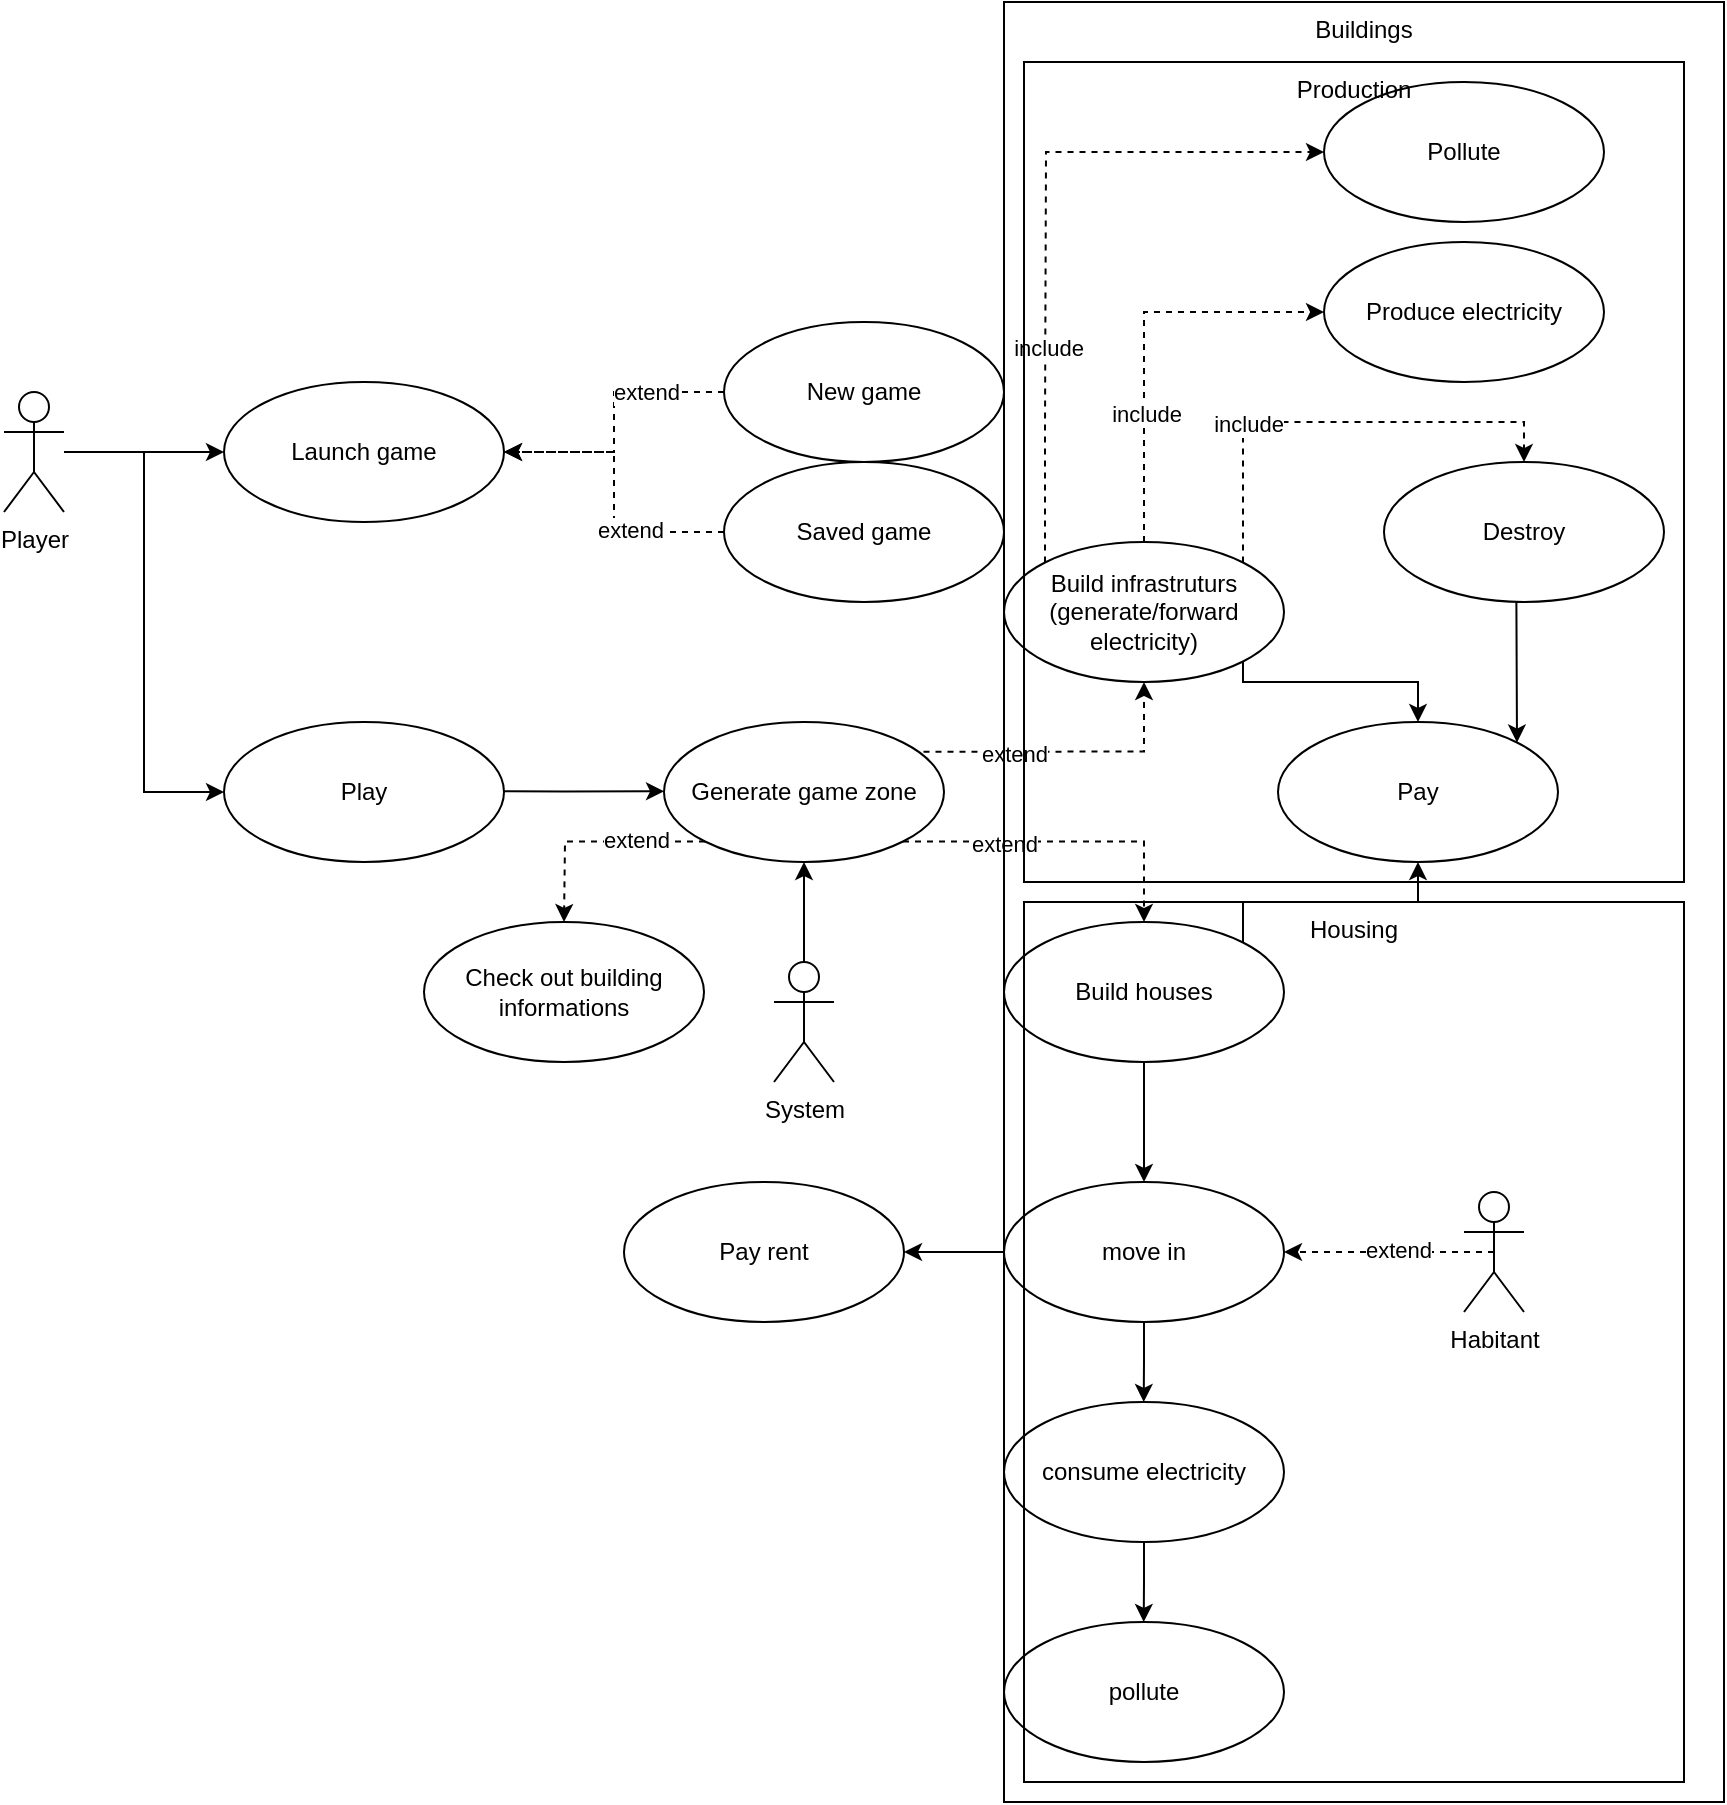 <mxfile version="15.7.3" type="device"><diagram id="FSXqijwKMPjRBOXULCdf" name="Page-1"><mxGraphModel dx="1221" dy="1824" grid="1" gridSize="10" guides="1" tooltips="1" connect="1" arrows="1" fold="1" page="1" pageScale="1" pageWidth="827" pageHeight="1169" math="0" shadow="0"><root><mxCell id="0"/><mxCell id="1" parent="0"/><mxCell id="SlWkBKdwyY89Y219BXuI-10" value="" style="edgeStyle=orthogonalEdgeStyle;rounded=0;orthogonalLoop=1;jettySize=auto;html=1;" parent="1" source="SlWkBKdwyY89Y219BXuI-1" target="SlWkBKdwyY89Y219BXuI-8" edge="1"><mxGeometry relative="1" as="geometry"/></mxCell><mxCell id="SlWkBKdwyY89Y219BXuI-19" style="edgeStyle=orthogonalEdgeStyle;rounded=0;orthogonalLoop=1;jettySize=auto;html=1;entryX=0;entryY=0.5;entryDx=0;entryDy=0;" parent="1" source="SlWkBKdwyY89Y219BXuI-1" target="SlWkBKdwyY89Y219BXuI-18" edge="1"><mxGeometry relative="1" as="geometry"/></mxCell><mxCell id="SlWkBKdwyY89Y219BXuI-1" value="Player" style="shape=umlActor;verticalLabelPosition=bottom;verticalAlign=top;html=1;" parent="1" vertex="1"><mxGeometry x="50" y="35" width="30" height="60" as="geometry"/></mxCell><mxCell id="SlWkBKdwyY89Y219BXuI-8" value="Launch game" style="ellipse;whiteSpace=wrap;html=1;" parent="1" vertex="1"><mxGeometry x="160" y="30" width="140" height="70" as="geometry"/></mxCell><mxCell id="SlWkBKdwyY89Y219BXuI-13" style="rounded=0;orthogonalLoop=1;jettySize=auto;html=1;entryX=1;entryY=0.5;entryDx=0;entryDy=0;edgeStyle=orthogonalEdgeStyle;dashed=1;" parent="1" source="SlWkBKdwyY89Y219BXuI-11" target="SlWkBKdwyY89Y219BXuI-8" edge="1"><mxGeometry relative="1" as="geometry"/></mxCell><mxCell id="SlWkBKdwyY89Y219BXuI-17" value="extend" style="edgeLabel;html=1;align=center;verticalAlign=middle;resizable=0;points=[];" parent="SlWkBKdwyY89Y219BXuI-13" vertex="1" connectable="0"><mxGeometry x="-0.443" relative="1" as="geometry"><mxPoint as="offset"/></mxGeometry></mxCell><mxCell id="SlWkBKdwyY89Y219BXuI-11" value="New game" style="ellipse;whiteSpace=wrap;html=1;" parent="1" vertex="1"><mxGeometry x="410" width="140" height="70" as="geometry"/></mxCell><mxCell id="SlWkBKdwyY89Y219BXuI-15" style="edgeStyle=orthogonalEdgeStyle;rounded=0;orthogonalLoop=1;jettySize=auto;html=1;dashed=1;" parent="1" source="SlWkBKdwyY89Y219BXuI-14" target="SlWkBKdwyY89Y219BXuI-8" edge="1"><mxGeometry relative="1" as="geometry"/></mxCell><mxCell id="SlWkBKdwyY89Y219BXuI-16" value="extend" style="edgeLabel;html=1;align=center;verticalAlign=middle;resizable=0;points=[];" parent="SlWkBKdwyY89Y219BXuI-15" vertex="1" connectable="0"><mxGeometry x="-0.373" y="-1" relative="1" as="geometry"><mxPoint as="offset"/></mxGeometry></mxCell><mxCell id="SlWkBKdwyY89Y219BXuI-14" value="Saved game" style="ellipse;whiteSpace=wrap;html=1;" parent="1" vertex="1"><mxGeometry x="410" y="70" width="140" height="70" as="geometry"/></mxCell><mxCell id="SlWkBKdwyY89Y219BXuI-18" value="Play" style="ellipse;whiteSpace=wrap;html=1;" parent="1" vertex="1"><mxGeometry x="160" y="200" width="140" height="70" as="geometry"/></mxCell><mxCell id="-1FYHeziOADMy3loAKhs-10" style="edgeStyle=orthogonalEdgeStyle;rounded=0;orthogonalLoop=1;jettySize=auto;html=1;exitX=0.5;exitY=0;exitDx=0;exitDy=0;exitPerimeter=0;entryX=0.5;entryY=1;entryDx=0;entryDy=0;" edge="1" parent="1" source="-1FYHeziOADMy3loAKhs-1" target="-1FYHeziOADMy3loAKhs-8"><mxGeometry relative="1" as="geometry"/></mxCell><mxCell id="-1FYHeziOADMy3loAKhs-1" value="System" style="shape=umlActor;verticalLabelPosition=bottom;verticalAlign=top;html=1;" vertex="1" parent="1"><mxGeometry x="435" y="320" width="30" height="60" as="geometry"/></mxCell><mxCell id="-1FYHeziOADMy3loAKhs-4" value="" style="edgeStyle=orthogonalEdgeStyle;rounded=0;orthogonalLoop=1;jettySize=auto;html=1;" edge="1" parent="1"><mxGeometry relative="1" as="geometry"><mxPoint x="300" y="234.66" as="sourcePoint"/><mxPoint x="380.0" y="234.66" as="targetPoint"/><Array as="points"><mxPoint x="330" y="235"/><mxPoint x="330" y="235"/></Array></mxGeometry></mxCell><mxCell id="-1FYHeziOADMy3loAKhs-8" value="Generate game zone" style="ellipse;whiteSpace=wrap;html=1;" vertex="1" parent="1"><mxGeometry x="380" y="200" width="140" height="70" as="geometry"/></mxCell><mxCell id="-1FYHeziOADMy3loAKhs-27" style="edgeStyle=orthogonalEdgeStyle;rounded=0;orthogonalLoop=1;jettySize=auto;html=1;exitX=0.5;exitY=1;exitDx=0;exitDy=0;entryX=0.5;entryY=0;entryDx=0;entryDy=0;" edge="1" parent="1" source="-1FYHeziOADMy3loAKhs-13" target="-1FYHeziOADMy3loAKhs-24"><mxGeometry relative="1" as="geometry"/></mxCell><mxCell id="-1FYHeziOADMy3loAKhs-39" style="edgeStyle=orthogonalEdgeStyle;rounded=0;orthogonalLoop=1;jettySize=auto;html=1;exitX=1;exitY=0;exitDx=0;exitDy=0;entryX=0.5;entryY=1;entryDx=0;entryDy=0;" edge="1" parent="1" source="-1FYHeziOADMy3loAKhs-13" target="-1FYHeziOADMy3loAKhs-37"><mxGeometry relative="1" as="geometry"><Array as="points"><mxPoint x="670" y="290"/><mxPoint x="757" y="290"/></Array></mxGeometry></mxCell><mxCell id="-1FYHeziOADMy3loAKhs-13" value="Build houses" style="ellipse;whiteSpace=wrap;html=1;" vertex="1" parent="1"><mxGeometry x="550" y="300" width="140" height="70" as="geometry"/></mxCell><mxCell id="-1FYHeziOADMy3loAKhs-14" style="edgeStyle=orthogonalEdgeStyle;rounded=0;orthogonalLoop=1;jettySize=auto;html=1;dashed=1;entryX=0.5;entryY=0;entryDx=0;entryDy=0;exitX=1;exitY=1;exitDx=0;exitDy=0;" edge="1" parent="1" source="-1FYHeziOADMy3loAKhs-8" target="-1FYHeziOADMy3loAKhs-13"><mxGeometry relative="1" as="geometry"><mxPoint x="524.0" y="240.004" as="sourcePoint"/><mxPoint x="690" y="240" as="targetPoint"/><Array as="points"><mxPoint x="620" y="260"/></Array></mxGeometry></mxCell><mxCell id="-1FYHeziOADMy3loAKhs-15" value="extend" style="edgeLabel;html=1;align=center;verticalAlign=middle;resizable=0;points=[];" vertex="1" connectable="0" parent="-1FYHeziOADMy3loAKhs-14"><mxGeometry x="-0.373" y="-1" relative="1" as="geometry"><mxPoint as="offset"/></mxGeometry></mxCell><mxCell id="-1FYHeziOADMy3loAKhs-18" style="edgeStyle=orthogonalEdgeStyle;rounded=0;orthogonalLoop=1;jettySize=auto;html=1;dashed=1;exitX=1;exitY=1;exitDx=0;exitDy=0;" edge="1" parent="1"><mxGeometry relative="1" as="geometry"><mxPoint x="509.743" y="214.835" as="sourcePoint"/><mxPoint x="620" y="180" as="targetPoint"/><Array as="points"><mxPoint x="620" y="215"/><mxPoint x="620" y="180"/></Array></mxGeometry></mxCell><mxCell id="-1FYHeziOADMy3loAKhs-19" value="extend" style="edgeLabel;html=1;align=center;verticalAlign=middle;resizable=0;points=[];" vertex="1" connectable="0" parent="-1FYHeziOADMy3loAKhs-18"><mxGeometry x="-0.373" y="-1" relative="1" as="geometry"><mxPoint as="offset"/></mxGeometry></mxCell><mxCell id="-1FYHeziOADMy3loAKhs-38" style="edgeStyle=orthogonalEdgeStyle;rounded=0;orthogonalLoop=1;jettySize=auto;html=1;exitX=1;exitY=1;exitDx=0;exitDy=0;entryX=0.5;entryY=0;entryDx=0;entryDy=0;" edge="1" parent="1" source="-1FYHeziOADMy3loAKhs-20" target="-1FYHeziOADMy3loAKhs-37"><mxGeometry relative="1" as="geometry"><Array as="points"><mxPoint x="670" y="180"/><mxPoint x="757" y="180"/></Array></mxGeometry></mxCell><mxCell id="-1FYHeziOADMy3loAKhs-20" value="Build infrastruturs (generate/forward electricity)" style="ellipse;whiteSpace=wrap;html=1;" vertex="1" parent="1"><mxGeometry x="550" y="110" width="140" height="70" as="geometry"/></mxCell><mxCell id="-1FYHeziOADMy3loAKhs-21" value="Habitant" style="shape=umlActor;verticalLabelPosition=bottom;verticalAlign=top;html=1;" vertex="1" parent="1"><mxGeometry x="780" y="435" width="30" height="60" as="geometry"/></mxCell><mxCell id="-1FYHeziOADMy3loAKhs-32" style="edgeStyle=orthogonalEdgeStyle;rounded=0;orthogonalLoop=1;jettySize=auto;html=1;exitX=0.5;exitY=1;exitDx=0;exitDy=0;" edge="1" parent="1" source="-1FYHeziOADMy3loAKhs-24"><mxGeometry relative="1" as="geometry"><mxPoint x="619.862" y="540" as="targetPoint"/></mxGeometry></mxCell><mxCell id="-1FYHeziOADMy3loAKhs-40" style="edgeStyle=orthogonalEdgeStyle;rounded=0;orthogonalLoop=1;jettySize=auto;html=1;exitX=0;exitY=0.5;exitDx=0;exitDy=0;" edge="1" parent="1" source="-1FYHeziOADMy3loAKhs-24"><mxGeometry relative="1" as="geometry"><mxPoint x="500" y="465" as="targetPoint"/></mxGeometry></mxCell><mxCell id="-1FYHeziOADMy3loAKhs-24" value="move in" style="ellipse;whiteSpace=wrap;html=1;" vertex="1" parent="1"><mxGeometry x="550" y="430" width="140" height="70" as="geometry"/></mxCell><mxCell id="-1FYHeziOADMy3loAKhs-30" style="edgeStyle=orthogonalEdgeStyle;rounded=0;orthogonalLoop=1;jettySize=auto;html=1;dashed=1;entryX=1;entryY=0.5;entryDx=0;entryDy=0;exitX=0.5;exitY=0.5;exitDx=0;exitDy=0;exitPerimeter=0;" edge="1" parent="1" source="-1FYHeziOADMy3loAKhs-21" target="-1FYHeziOADMy3loAKhs-24"><mxGeometry relative="1" as="geometry"><mxPoint x="640.003" y="470.035" as="sourcePoint"/><mxPoint x="760.26" y="510.41" as="targetPoint"/><Array as="points"><mxPoint x="740" y="465"/><mxPoint x="740" y="470"/><mxPoint x="760" y="470"/><mxPoint x="760" y="465"/></Array></mxGeometry></mxCell><mxCell id="-1FYHeziOADMy3loAKhs-31" value="extend" style="edgeLabel;html=1;align=center;verticalAlign=middle;resizable=0;points=[];" vertex="1" connectable="0" parent="-1FYHeziOADMy3loAKhs-30"><mxGeometry x="-0.373" y="-1" relative="1" as="geometry"><mxPoint as="offset"/></mxGeometry></mxCell><mxCell id="-1FYHeziOADMy3loAKhs-35" style="edgeStyle=orthogonalEdgeStyle;rounded=0;orthogonalLoop=1;jettySize=auto;html=1;exitX=0.5;exitY=1;exitDx=0;exitDy=0;" edge="1" parent="1" source="-1FYHeziOADMy3loAKhs-33"><mxGeometry relative="1" as="geometry"><mxPoint x="619.862" y="650" as="targetPoint"/></mxGeometry></mxCell><mxCell id="-1FYHeziOADMy3loAKhs-33" value="consume electricity" style="ellipse;whiteSpace=wrap;html=1;" vertex="1" parent="1"><mxGeometry x="550" y="540" width="140" height="70" as="geometry"/></mxCell><mxCell id="-1FYHeziOADMy3loAKhs-36" value="pollute" style="ellipse;whiteSpace=wrap;html=1;" vertex="1" parent="1"><mxGeometry x="550" y="650" width="140" height="70" as="geometry"/></mxCell><mxCell id="-1FYHeziOADMy3loAKhs-37" value="Pay" style="ellipse;whiteSpace=wrap;html=1;" vertex="1" parent="1"><mxGeometry x="687" y="200" width="140" height="70" as="geometry"/></mxCell><mxCell id="-1FYHeziOADMy3loAKhs-41" value="Pay rent" style="ellipse;whiteSpace=wrap;html=1;" vertex="1" parent="1"><mxGeometry x="360" y="430" width="140" height="70" as="geometry"/></mxCell><mxCell id="-1FYHeziOADMy3loAKhs-42" style="edgeStyle=orthogonalEdgeStyle;rounded=0;orthogonalLoop=1;jettySize=auto;html=1;dashed=1;exitX=0;exitY=1;exitDx=0;exitDy=0;" edge="1" parent="1" source="-1FYHeziOADMy3loAKhs-8"><mxGeometry relative="1" as="geometry"><mxPoint x="290.003" y="304.835" as="sourcePoint"/><mxPoint x="330" y="300" as="targetPoint"/><Array as="points"/></mxGeometry></mxCell><mxCell id="-1FYHeziOADMy3loAKhs-43" value="extend" style="edgeLabel;html=1;align=center;verticalAlign=middle;resizable=0;points=[];" vertex="1" connectable="0" parent="-1FYHeziOADMy3loAKhs-42"><mxGeometry x="-0.373" y="-1" relative="1" as="geometry"><mxPoint as="offset"/></mxGeometry></mxCell><mxCell id="-1FYHeziOADMy3loAKhs-44" value="Check out building informations" style="ellipse;whiteSpace=wrap;html=1;" vertex="1" parent="1"><mxGeometry x="260" y="300" width="140" height="70" as="geometry"/></mxCell><mxCell id="-1FYHeziOADMy3loAKhs-45" style="edgeStyle=orthogonalEdgeStyle;rounded=0;orthogonalLoop=1;jettySize=auto;html=1;dashed=1;exitX=1;exitY=0;exitDx=0;exitDy=0;entryX=0.5;entryY=0;entryDx=0;entryDy=0;" edge="1" parent="1" source="-1FYHeziOADMy3loAKhs-20" target="-1FYHeziOADMy3loAKhs-47"><mxGeometry relative="1" as="geometry"><mxPoint x="610.003" y="74.835" as="sourcePoint"/><mxPoint x="810" y="50" as="targetPoint"/><Array as="points"><mxPoint x="670" y="50"/><mxPoint x="810" y="50"/></Array></mxGeometry></mxCell><mxCell id="-1FYHeziOADMy3loAKhs-46" value="include" style="edgeLabel;html=1;align=center;verticalAlign=middle;resizable=0;points=[];" vertex="1" connectable="0" parent="-1FYHeziOADMy3loAKhs-45"><mxGeometry x="-0.373" y="-1" relative="1" as="geometry"><mxPoint as="offset"/></mxGeometry></mxCell><mxCell id="-1FYHeziOADMy3loAKhs-49" style="edgeStyle=orthogonalEdgeStyle;rounded=0;orthogonalLoop=1;jettySize=auto;html=1;entryX=1;entryY=0;entryDx=0;entryDy=0;exitX=0.5;exitY=1;exitDx=0;exitDy=0;" edge="1" parent="1" source="-1FYHeziOADMy3loAKhs-47" target="-1FYHeziOADMy3loAKhs-37"><mxGeometry relative="1" as="geometry"><mxPoint x="806" y="110" as="sourcePoint"/><Array as="points"><mxPoint x="806" y="95"/><mxPoint x="806" y="120"/></Array></mxGeometry></mxCell><mxCell id="-1FYHeziOADMy3loAKhs-47" value="Destroy" style="ellipse;whiteSpace=wrap;html=1;" vertex="1" parent="1"><mxGeometry x="740" y="70" width="140" height="70" as="geometry"/></mxCell><mxCell id="-1FYHeziOADMy3loAKhs-50" style="edgeStyle=orthogonalEdgeStyle;rounded=0;orthogonalLoop=1;jettySize=auto;html=1;dashed=1;exitX=0;exitY=0;exitDx=0;exitDy=0;entryX=0;entryY=0.5;entryDx=0;entryDy=0;" edge="1" parent="1" source="-1FYHeziOADMy3loAKhs-20" target="-1FYHeziOADMy3loAKhs-53"><mxGeometry relative="1" as="geometry"><mxPoint x="619.58" y="105" as="sourcePoint"/><mxPoint x="610" y="-80" as="targetPoint"/><Array as="points"><mxPoint x="571" y="55"/><mxPoint x="571" y="-85"/></Array></mxGeometry></mxCell><mxCell id="-1FYHeziOADMy3loAKhs-51" value="include" style="edgeLabel;html=1;align=center;verticalAlign=middle;resizable=0;points=[];" vertex="1" connectable="0" parent="-1FYHeziOADMy3loAKhs-50"><mxGeometry x="-0.373" y="-1" relative="1" as="geometry"><mxPoint as="offset"/></mxGeometry></mxCell><mxCell id="-1FYHeziOADMy3loAKhs-52" value="Produce electricity" style="ellipse;whiteSpace=wrap;html=1;" vertex="1" parent="1"><mxGeometry x="710" y="-40" width="140" height="70" as="geometry"/></mxCell><mxCell id="-1FYHeziOADMy3loAKhs-53" value="Pollute" style="ellipse;whiteSpace=wrap;html=1;" vertex="1" parent="1"><mxGeometry x="710" y="-120" width="140" height="70" as="geometry"/></mxCell><mxCell id="-1FYHeziOADMy3loAKhs-54" style="edgeStyle=orthogonalEdgeStyle;rounded=0;orthogonalLoop=1;jettySize=auto;html=1;dashed=1;exitX=0;exitY=0;exitDx=0;exitDy=0;entryX=0;entryY=0.5;entryDx=0;entryDy=0;" edge="1" parent="1" target="-1FYHeziOADMy3loAKhs-52"><mxGeometry relative="1" as="geometry"><mxPoint x="620.003" y="110.001" as="sourcePoint"/><mxPoint x="759.5" y="-95.25" as="targetPoint"/><Array as="points"><mxPoint x="620" y="45"/><mxPoint x="620" y="-5"/></Array></mxGeometry></mxCell><mxCell id="-1FYHeziOADMy3loAKhs-55" value="include" style="edgeLabel;html=1;align=center;verticalAlign=middle;resizable=0;points=[];" vertex="1" connectable="0" parent="-1FYHeziOADMy3loAKhs-54"><mxGeometry x="-0.373" y="-1" relative="1" as="geometry"><mxPoint as="offset"/></mxGeometry></mxCell><mxCell id="-1FYHeziOADMy3loAKhs-56" value="Buildings" style="rounded=0;whiteSpace=wrap;html=1;fillColor=none;gradientColor=none;align=center;verticalAlign=top;" vertex="1" parent="1"><mxGeometry x="550" y="-160" width="360" height="900" as="geometry"/></mxCell><mxCell id="-1FYHeziOADMy3loAKhs-57" value="Production" style="rounded=0;whiteSpace=wrap;html=1;fillColor=none;gradientColor=none;align=center;verticalAlign=top;" vertex="1" parent="1"><mxGeometry x="560" y="-130" width="330" height="410" as="geometry"/></mxCell><mxCell id="-1FYHeziOADMy3loAKhs-58" value="Housing" style="rounded=0;whiteSpace=wrap;html=1;fillColor=none;gradientColor=none;align=center;verticalAlign=top;" vertex="1" parent="1"><mxGeometry x="560" y="290" width="330" height="440" as="geometry"/></mxCell></root></mxGraphModel></diagram></mxfile>